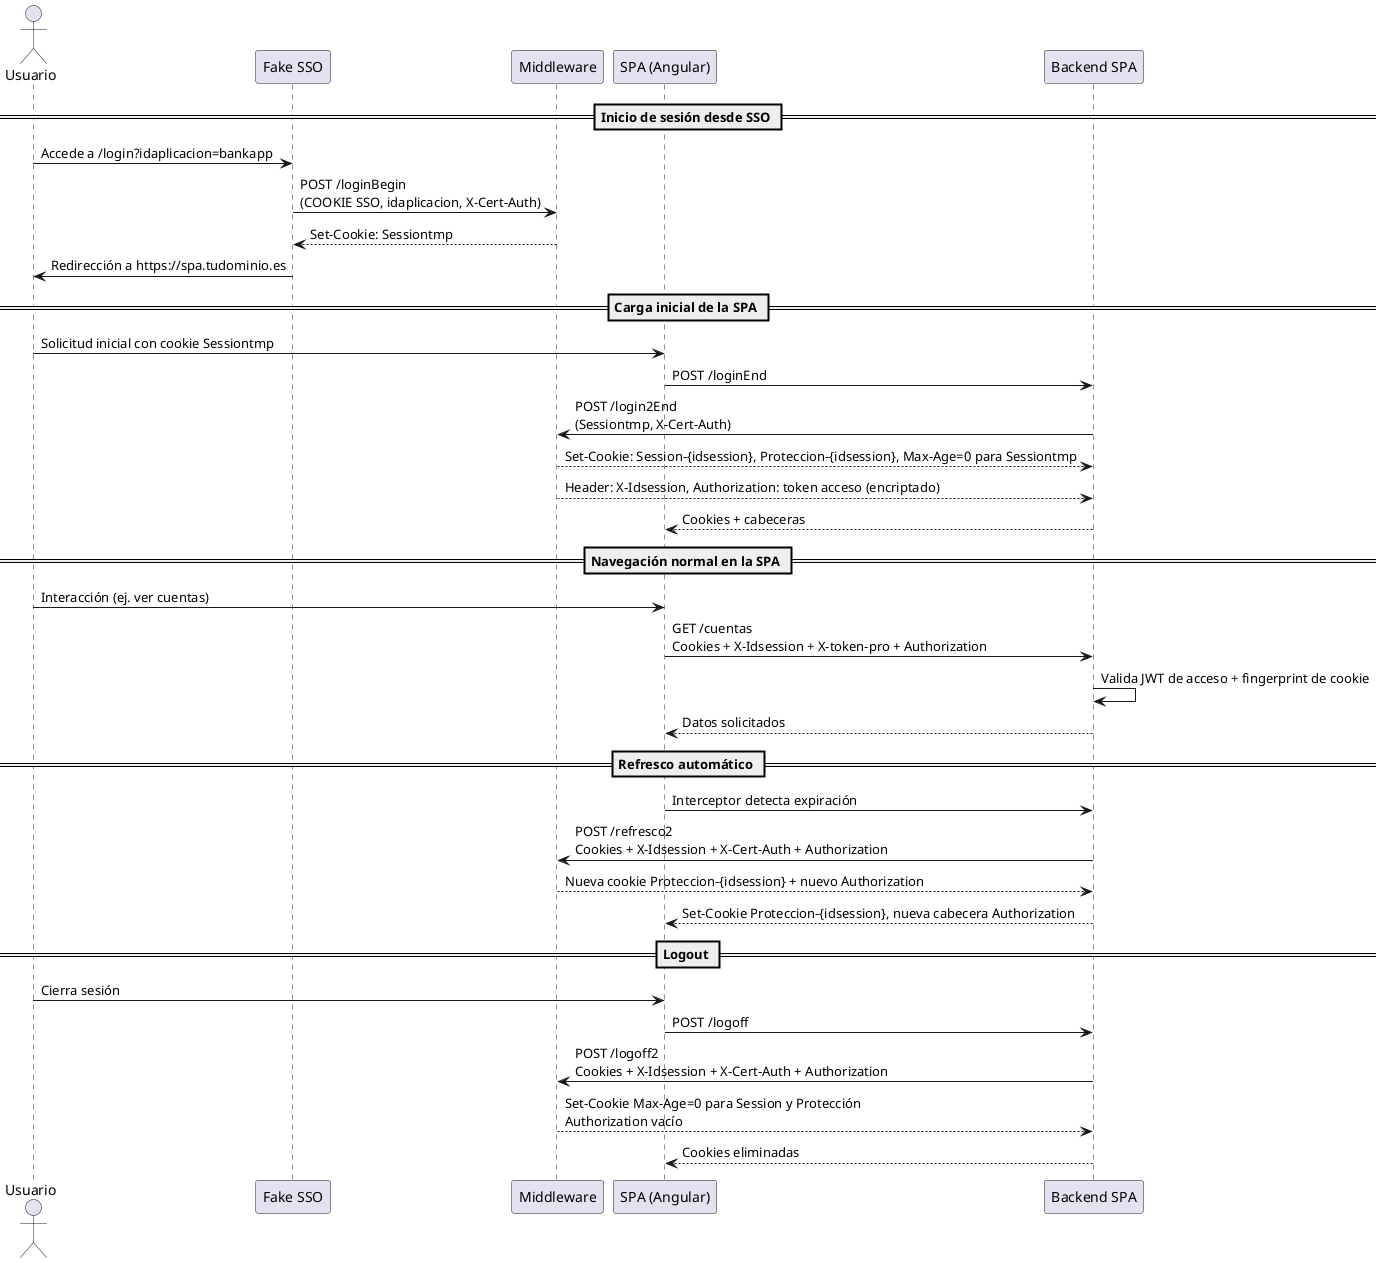 @startuml
actor Usuario
participant "Fake SSO" as SSO
participant "Middleware" as MW
participant "SPA (Angular)" as SPA
participant "Backend SPA" as BE

== Inicio de sesión desde SSO ==
Usuario -> SSO : Accede a /login?idaplicacion=bankapp
SSO -> MW : POST /loginBegin\n(COOKIE SSO, idaplicacion, X-Cert-Auth)
MW --> SSO : Set-Cookie: Sessiontmp
SSO -> Usuario : Redirección a https://spa.tudominio.es

== Carga inicial de la SPA ==
Usuario -> SPA : Solicitud inicial con cookie Sessiontmp
SPA -> BE : POST /loginEnd
BE -> MW : POST /login2End\n(Sessiontmp, X-Cert-Auth)
MW --> BE : Set-Cookie: Session-{idsession}, Proteccion-{idsession}, Max-Age=0 para Sessiontmp
MW --> BE : Header: X-Idsession, Authorization: token acceso (encriptado)
BE --> SPA : Cookies + cabeceras

== Navegación normal en la SPA ==
Usuario -> SPA : Interacción (ej. ver cuentas)
SPA -> BE : GET /cuentas\nCookies + X-Idsession + X-token-pro + Authorization
BE -> BE : Valida JWT de acceso + fingerprint de cookie
BE --> SPA : Datos solicitados

== Refresco automático ==
SPA -> BE : Interceptor detecta expiración
BE -> MW : POST /refresco2\nCookies + X-Idsession + X-Cert-Auth + Authorization
MW --> BE : Nueva cookie Proteccion-{idsession} + nuevo Authorization
BE --> SPA : Set-Cookie Proteccion-{idsession}, nueva cabecera Authorization

== Logout ==
Usuario -> SPA : Cierra sesión
SPA -> BE : POST /logoff
BE -> MW : POST /logoff2\nCookies + X-Idsession + X-Cert-Auth + Authorization
MW --> BE : Set-Cookie Max-Age=0 para Session y Protección\nAuthorization vacío
BE --> SPA : Cookies eliminadas

@enduml
